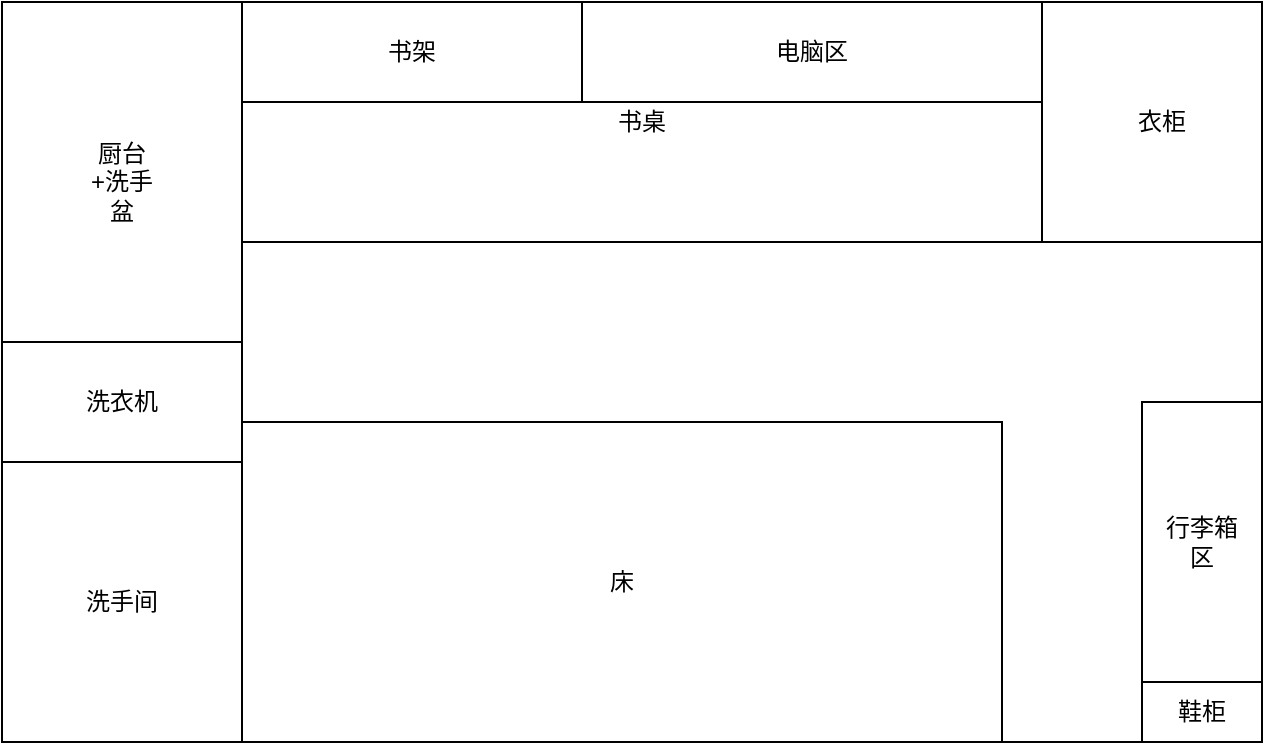 <mxfile version="13.7.5" type="github">
  <diagram id="VWrkXYGKEfET8-1Gi5ar" name="Page-1">
    <mxGraphModel dx="946" dy="561" grid="1" gridSize="10" guides="1" tooltips="1" connect="1" arrows="1" fold="1" page="1" pageScale="1" pageWidth="827" pageHeight="1169" math="0" shadow="0">
      <root>
        <mxCell id="0" />
        <mxCell id="1" parent="0" />
        <mxCell id="qSmSMo2xrYb3xllJPeNW-1" value="" style="rounded=0;whiteSpace=wrap;html=1;" vertex="1" parent="1">
          <mxGeometry x="110" y="110" width="630" height="370" as="geometry" />
        </mxCell>
        <mxCell id="qSmSMo2xrYb3xllJPeNW-2" value="" style="rounded=0;whiteSpace=wrap;html=1;" vertex="1" parent="1">
          <mxGeometry x="230" y="110" width="510" height="370" as="geometry" />
        </mxCell>
        <mxCell id="qSmSMo2xrYb3xllJPeNW-3" value="" style="rounded=0;whiteSpace=wrap;html=1;" vertex="1" parent="1">
          <mxGeometry x="230" y="110" width="510" height="120" as="geometry" />
        </mxCell>
        <mxCell id="qSmSMo2xrYb3xllJPeNW-4" value="" style="rounded=0;whiteSpace=wrap;html=1;" vertex="1" parent="1">
          <mxGeometry x="230" y="320" width="380" height="160" as="geometry" />
        </mxCell>
        <mxCell id="qSmSMo2xrYb3xllJPeNW-6" value="洗手间" style="rounded=0;whiteSpace=wrap;html=1;" vertex="1" parent="1">
          <mxGeometry x="110" y="340" width="120" height="140" as="geometry" />
        </mxCell>
        <mxCell id="qSmSMo2xrYb3xllJPeNW-7" value="" style="rounded=0;whiteSpace=wrap;html=1;" vertex="1" parent="1">
          <mxGeometry x="110" y="280" width="120" height="60" as="geometry" />
        </mxCell>
        <mxCell id="qSmSMo2xrYb3xllJPeNW-8" value="洗衣机" style="text;html=1;strokeColor=none;fillColor=none;align=center;verticalAlign=middle;whiteSpace=wrap;rounded=0;" vertex="1" parent="1">
          <mxGeometry x="150" y="300" width="40" height="20" as="geometry" />
        </mxCell>
        <mxCell id="qSmSMo2xrYb3xllJPeNW-9" value="床" style="text;html=1;strokeColor=none;fillColor=none;align=center;verticalAlign=middle;whiteSpace=wrap;rounded=0;" vertex="1" parent="1">
          <mxGeometry x="400" y="390" width="40" height="20" as="geometry" />
        </mxCell>
        <mxCell id="qSmSMo2xrYb3xllJPeNW-10" value="书桌" style="rounded=0;whiteSpace=wrap;html=1;" vertex="1" parent="1">
          <mxGeometry x="230" y="110" width="400" height="120" as="geometry" />
        </mxCell>
        <mxCell id="qSmSMo2xrYb3xllJPeNW-11" value="厨台+洗手盆" style="text;html=1;strokeColor=none;fillColor=none;align=center;verticalAlign=middle;whiteSpace=wrap;rounded=0;" vertex="1" parent="1">
          <mxGeometry x="150" y="190" width="40" height="20" as="geometry" />
        </mxCell>
        <mxCell id="qSmSMo2xrYb3xllJPeNW-12" value="衣柜" style="text;html=1;strokeColor=none;fillColor=none;align=center;verticalAlign=middle;whiteSpace=wrap;rounded=0;" vertex="1" parent="1">
          <mxGeometry x="670" y="160" width="40" height="20" as="geometry" />
        </mxCell>
        <mxCell id="qSmSMo2xrYb3xllJPeNW-13" value="" style="rounded=0;whiteSpace=wrap;html=1;" vertex="1" parent="1">
          <mxGeometry x="230" y="110" width="170" height="50" as="geometry" />
        </mxCell>
        <mxCell id="qSmSMo2xrYb3xllJPeNW-14" value="书架" style="text;html=1;strokeColor=none;fillColor=none;align=center;verticalAlign=middle;whiteSpace=wrap;rounded=0;" vertex="1" parent="1">
          <mxGeometry x="295" y="125" width="40" height="20" as="geometry" />
        </mxCell>
        <mxCell id="qSmSMo2xrYb3xllJPeNW-16" value="电脑区" style="rounded=0;whiteSpace=wrap;html=1;" vertex="1" parent="1">
          <mxGeometry x="400" y="110" width="230" height="50" as="geometry" />
        </mxCell>
        <mxCell id="qSmSMo2xrYb3xllJPeNW-17" value="" style="rounded=0;whiteSpace=wrap;html=1;" vertex="1" parent="1">
          <mxGeometry x="680" y="310" width="60" height="140" as="geometry" />
        </mxCell>
        <mxCell id="qSmSMo2xrYb3xllJPeNW-18" value="行李箱区" style="text;html=1;strokeColor=none;fillColor=none;align=center;verticalAlign=middle;whiteSpace=wrap;rounded=0;" vertex="1" parent="1">
          <mxGeometry x="690" y="370" width="40" height="20" as="geometry" />
        </mxCell>
        <mxCell id="qSmSMo2xrYb3xllJPeNW-19" value="" style="rounded=0;whiteSpace=wrap;html=1;" vertex="1" parent="1">
          <mxGeometry x="680" y="450" width="60" height="30" as="geometry" />
        </mxCell>
        <mxCell id="qSmSMo2xrYb3xllJPeNW-20" value="鞋柜" style="text;html=1;strokeColor=none;fillColor=none;align=center;verticalAlign=middle;whiteSpace=wrap;rounded=0;" vertex="1" parent="1">
          <mxGeometry x="690" y="455" width="40" height="20" as="geometry" />
        </mxCell>
      </root>
    </mxGraphModel>
  </diagram>
</mxfile>
